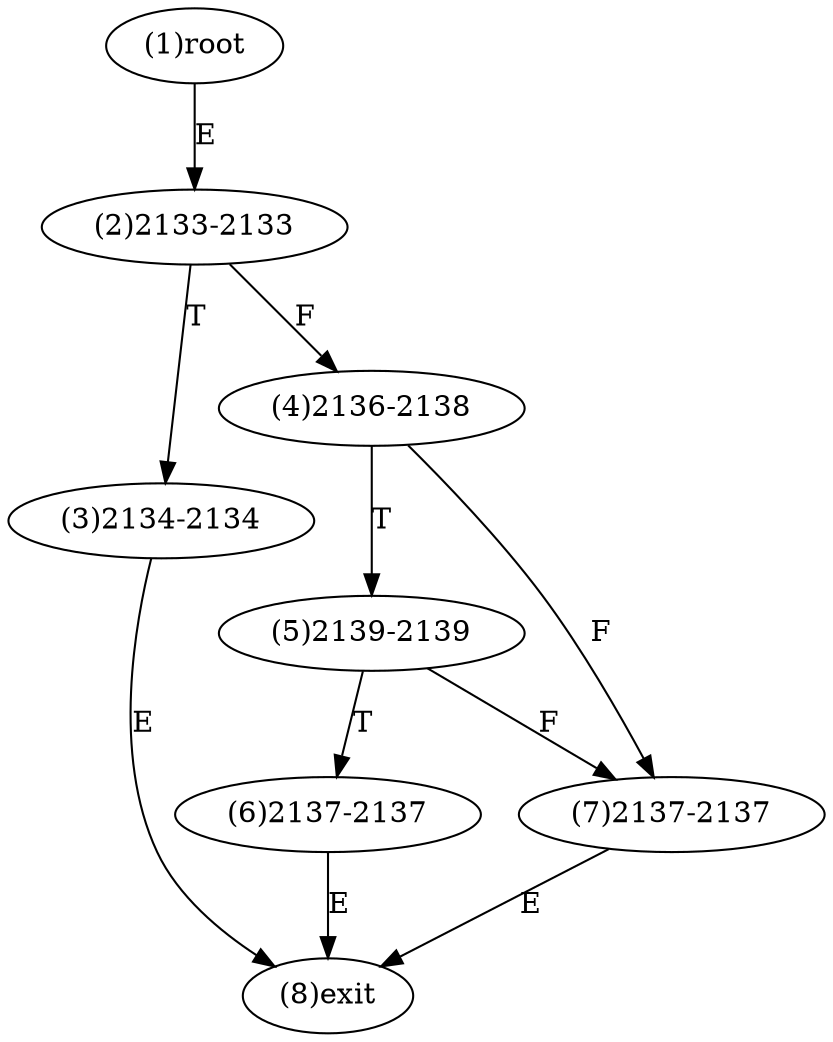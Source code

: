 digraph "" { 
1[ label="(1)root"];
2[ label="(2)2133-2133"];
3[ label="(3)2134-2134"];
4[ label="(4)2136-2138"];
5[ label="(5)2139-2139"];
6[ label="(6)2137-2137"];
7[ label="(7)2137-2137"];
8[ label="(8)exit"];
1->2[ label="E"];
2->4[ label="F"];
2->3[ label="T"];
3->8[ label="E"];
4->7[ label="F"];
4->5[ label="T"];
5->7[ label="F"];
5->6[ label="T"];
6->8[ label="E"];
7->8[ label="E"];
}